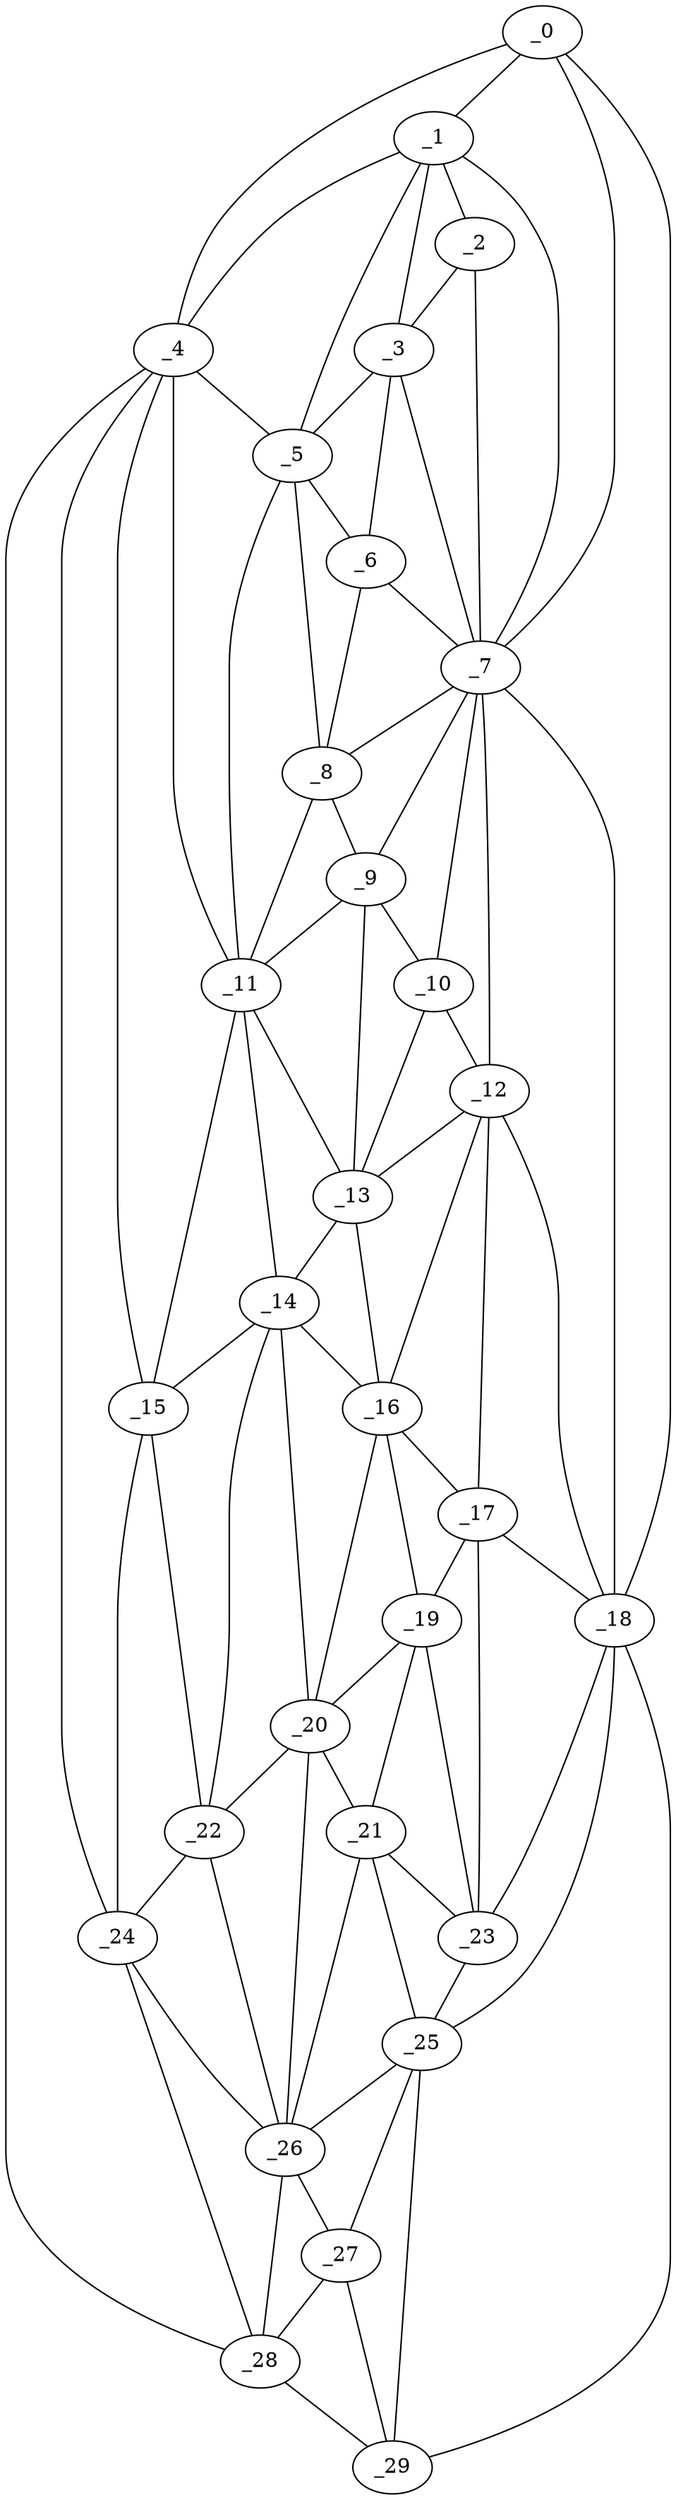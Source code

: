 graph "obj1__150.gxl" {
	_0	 [x=5,
		y=53];
	_1	 [x=24,
		y=58];
	_0 -- _1	 [valence=2];
	_4	 [x=38,
		y=91];
	_0 -- _4	 [valence=1];
	_7	 [x=46,
		y=57];
	_0 -- _7	 [valence=1];
	_18	 [x=90,
		y=37];
	_0 -- _18	 [valence=1];
	_2	 [x=34,
		y=60];
	_1 -- _2	 [valence=1];
	_3	 [x=38,
		y=65];
	_1 -- _3	 [valence=2];
	_1 -- _4	 [valence=2];
	_5	 [x=40,
		y=77];
	_1 -- _5	 [valence=1];
	_1 -- _7	 [valence=2];
	_2 -- _3	 [valence=2];
	_2 -- _7	 [valence=2];
	_3 -- _5	 [valence=2];
	_6	 [x=45,
		y=64];
	_3 -- _6	 [valence=1];
	_3 -- _7	 [valence=2];
	_4 -- _5	 [valence=1];
	_11	 [x=72,
		y=79];
	_4 -- _11	 [valence=2];
	_15	 [x=82,
		y=78];
	_4 -- _15	 [valence=2];
	_24	 [x=99,
		y=75];
	_4 -- _24	 [valence=2];
	_28	 [x=126,
		y=70];
	_4 -- _28	 [valence=1];
	_5 -- _6	 [valence=1];
	_8	 [x=51,
		y=64];
	_5 -- _8	 [valence=2];
	_5 -- _11	 [valence=1];
	_6 -- _7	 [valence=2];
	_6 -- _8	 [valence=2];
	_7 -- _8	 [valence=1];
	_9	 [x=65,
		y=62];
	_7 -- _9	 [valence=2];
	_10	 [x=69,
		y=54];
	_7 -- _10	 [valence=2];
	_12	 [x=75,
		y=49];
	_7 -- _12	 [valence=2];
	_7 -- _18	 [valence=2];
	_8 -- _9	 [valence=2];
	_8 -- _11	 [valence=2];
	_9 -- _10	 [valence=2];
	_9 -- _11	 [valence=1];
	_13	 [x=75,
		y=62];
	_9 -- _13	 [valence=2];
	_10 -- _12	 [valence=2];
	_10 -- _13	 [valence=2];
	_11 -- _13	 [valence=2];
	_14	 [x=82,
		y=70];
	_11 -- _14	 [valence=2];
	_11 -- _15	 [valence=1];
	_12 -- _13	 [valence=2];
	_16	 [x=85,
		y=58];
	_12 -- _16	 [valence=2];
	_17	 [x=87,
		y=48];
	_12 -- _17	 [valence=1];
	_12 -- _18	 [valence=1];
	_13 -- _14	 [valence=1];
	_13 -- _16	 [valence=1];
	_14 -- _15	 [valence=1];
	_14 -- _16	 [valence=2];
	_20	 [x=95,
		y=67];
	_14 -- _20	 [valence=2];
	_22	 [x=97,
		y=70];
	_14 -- _22	 [valence=2];
	_15 -- _22	 [valence=1];
	_15 -- _24	 [valence=2];
	_16 -- _17	 [valence=2];
	_19	 [x=92,
		y=54];
	_16 -- _19	 [valence=1];
	_16 -- _20	 [valence=2];
	_17 -- _18	 [valence=2];
	_17 -- _19	 [valence=2];
	_23	 [x=98,
		y=48];
	_17 -- _23	 [valence=2];
	_18 -- _23	 [valence=1];
	_25	 [x=104,
		y=48];
	_18 -- _25	 [valence=2];
	_29	 [x=127,
		y=55];
	_18 -- _29	 [valence=1];
	_19 -- _20	 [valence=1];
	_21	 [x=97,
		y=52];
	_19 -- _21	 [valence=2];
	_19 -- _23	 [valence=1];
	_20 -- _21	 [valence=2];
	_20 -- _22	 [valence=2];
	_26	 [x=108,
		y=66];
	_20 -- _26	 [valence=1];
	_21 -- _23	 [valence=2];
	_21 -- _25	 [valence=2];
	_21 -- _26	 [valence=1];
	_22 -- _24	 [valence=2];
	_22 -- _26	 [valence=2];
	_23 -- _25	 [valence=1];
	_24 -- _26	 [valence=2];
	_24 -- _28	 [valence=1];
	_25 -- _26	 [valence=2];
	_27	 [x=115,
		y=55];
	_25 -- _27	 [valence=2];
	_25 -- _29	 [valence=1];
	_26 -- _27	 [valence=1];
	_26 -- _28	 [valence=2];
	_27 -- _28	 [valence=1];
	_27 -- _29	 [valence=2];
	_28 -- _29	 [valence=1];
}
